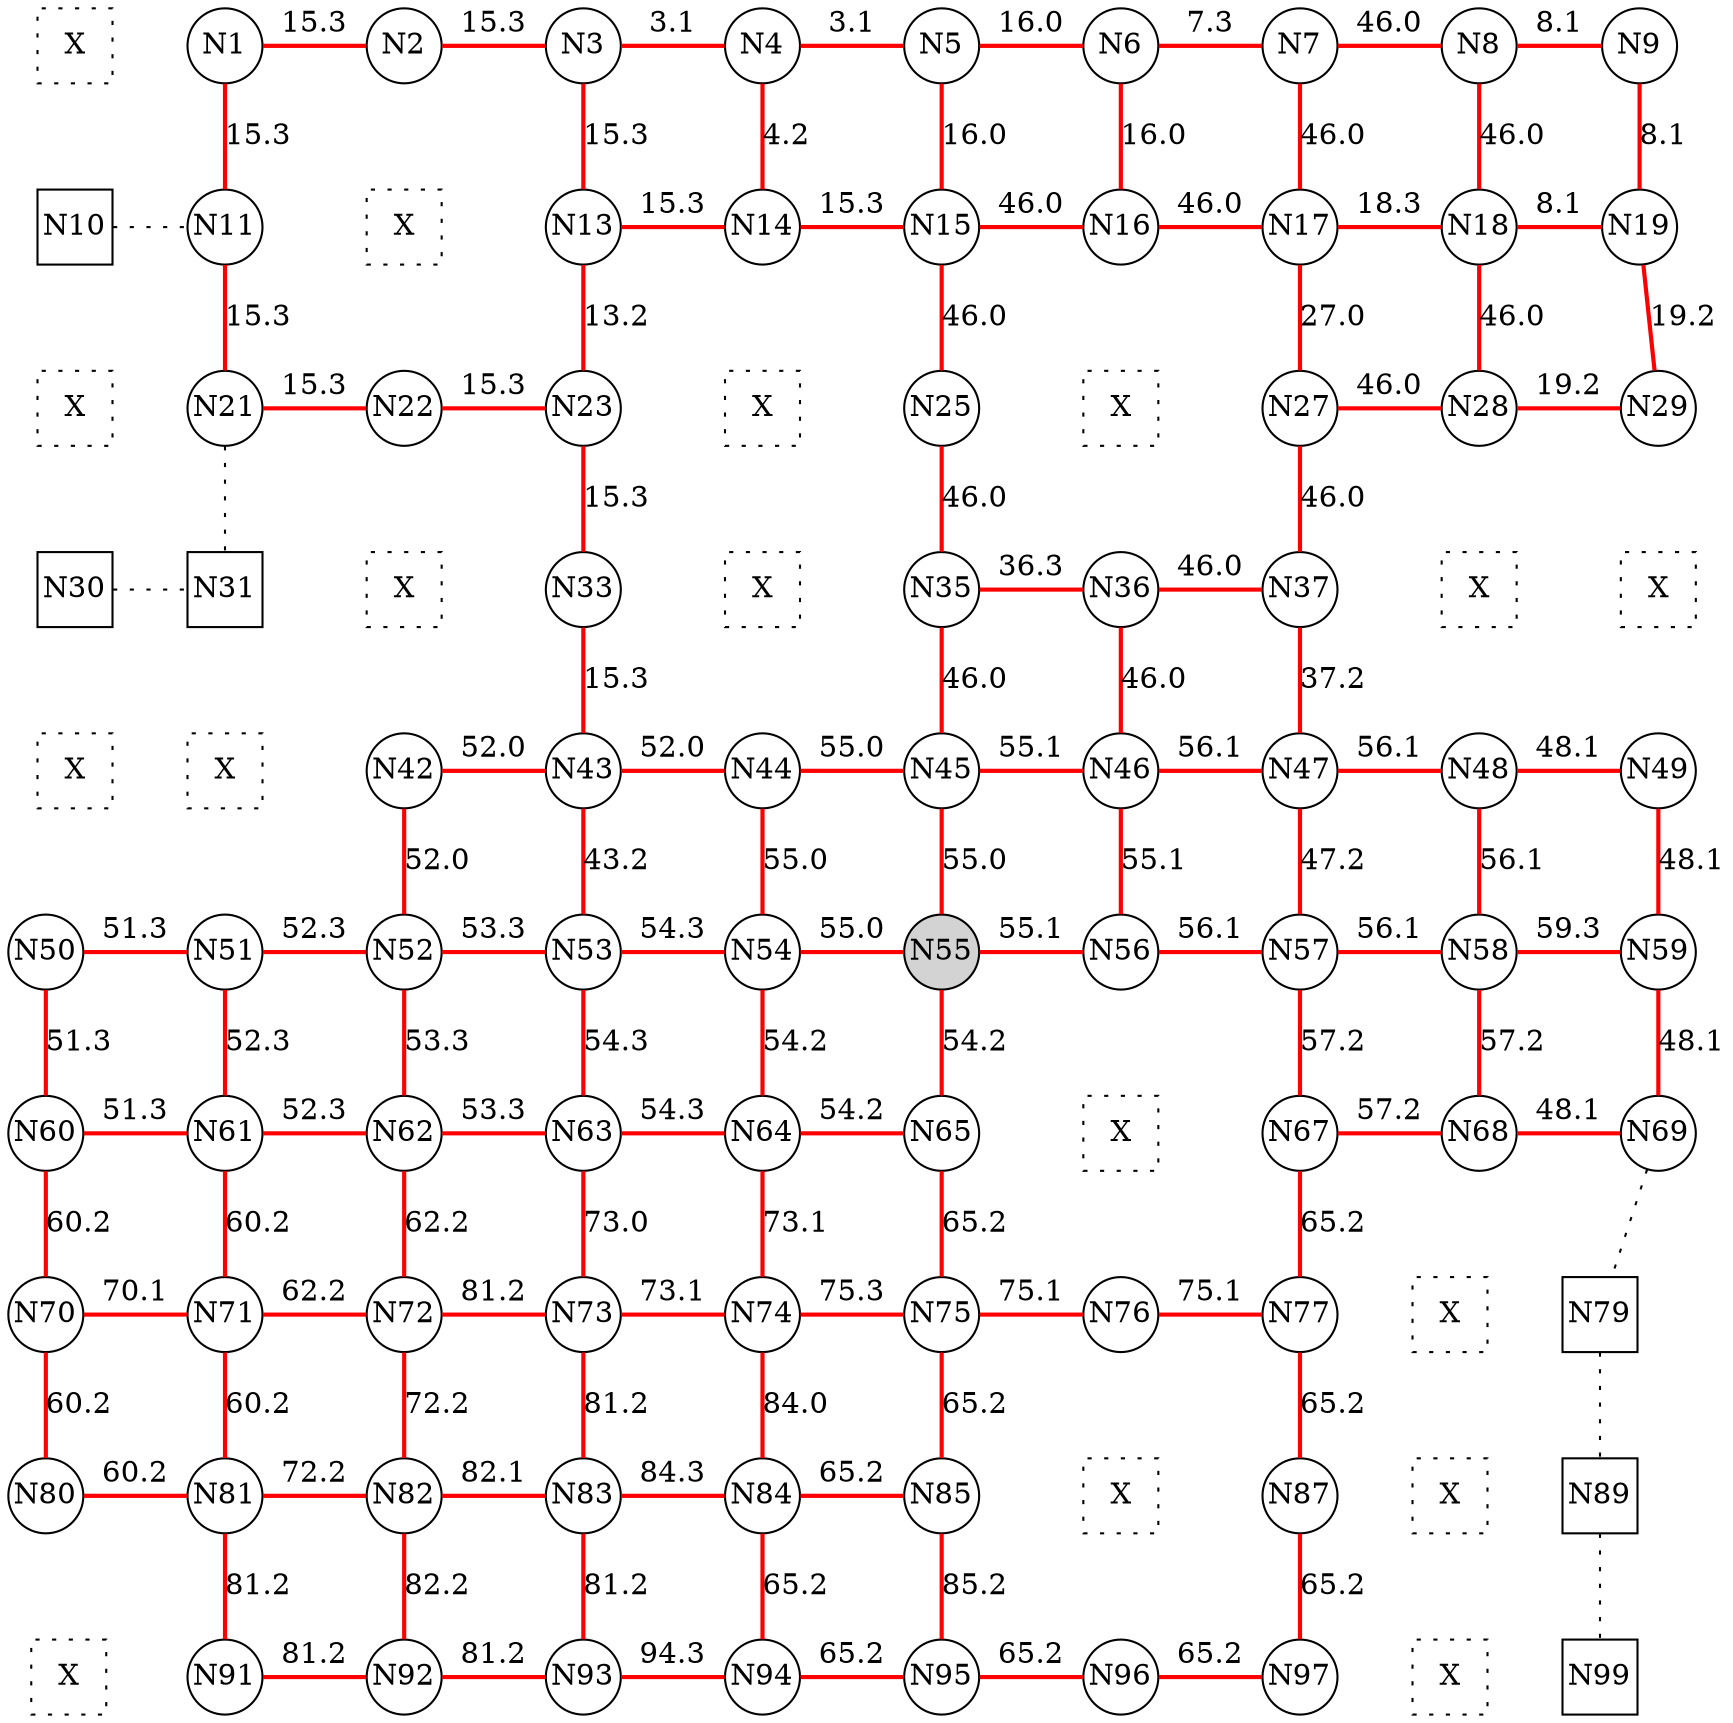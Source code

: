 
 digraph G { graph [layout=dot] 
 {rank=same; N0 [shape=square, style=dotted, fixedsize=true, label=X]; N1 [shape=circle, fixedsize=true]; N2 [shape=circle, fixedsize=true]; N3 [shape=circle, fixedsize=true]; N4 [shape=circle, fixedsize=true]; N5 [shape=circle, fixedsize=true]; N6 [shape=circle, fixedsize=true]; N7 [shape=circle, fixedsize=true]; N8 [shape=circle, fixedsize=true]; N9 [shape=circle, fixedsize=true];  }
 {rank=same; N10 [shape=square, fixedsize=true]; N11 [shape=circle, fixedsize=true]; N12 [shape=square, style=dotted, fixedsize=true, label=X]; N13 [shape=circle, fixedsize=true]; N14 [shape=circle, fixedsize=true]; N15 [shape=circle, fixedsize=true]; N16 [shape=circle, fixedsize=true]; N17 [shape=circle, fixedsize=true]; N18 [shape=circle, fixedsize=true]; N19 [shape=circle, fixedsize=true];  }
 {rank=same; N20 [shape=square, style=dotted, fixedsize=true, label=X]; N21 [shape=circle, fixedsize=true]; N22 [shape=circle, fixedsize=true]; N23 [shape=circle, fixedsize=true]; N24 [shape=square, style=dotted, fixedsize=true, label=X]; N25 [shape=circle, fixedsize=true]; N26 [shape=square, style=dotted, fixedsize=true, label=X]; N27 [shape=circle, fixedsize=true]; N28 [shape=circle, fixedsize=true]; N29 [shape=circle, fixedsize=true];  }
 {rank=same; N30 [shape=square, fixedsize=true]; N31 [shape=square, fixedsize=true]; N32 [shape=square, style=dotted, fixedsize=true, label=X]; N33 [shape=circle, fixedsize=true]; N34 [shape=square, style=dotted, fixedsize=true, label=X]; N35 [shape=circle, fixedsize=true]; N36 [shape=circle, fixedsize=true]; N37 [shape=circle, fixedsize=true]; N38 [shape=square, style=dotted, fixedsize=true, label=X]; N39 [shape=square, style=dotted, fixedsize=true, label=X];  }
 {rank=same; N40 [shape=square, style=dotted, fixedsize=true, label=X]; N41 [shape=square, style=dotted, fixedsize=true, label=X]; N42 [shape=circle, fixedsize=true]; N43 [shape=circle, fixedsize=true]; N44 [shape=circle, fixedsize=true]; N45 [shape=circle, fixedsize=true]; N46 [shape=circle, fixedsize=true]; N47 [shape=circle, fixedsize=true]; N48 [shape=circle, fixedsize=true]; N49 [shape=circle, fixedsize=true];  }
 {rank=same; N50 [shape=circle, fixedsize=true]; N51 [shape=circle, fixedsize=true]; N52 [shape=circle, fixedsize=true]; N53 [shape=circle, fixedsize=true]; N54 [shape=circle, fixedsize=true]; N55 [shape=circle, style=filled, fixedsize=true]; N56 [shape=circle, fixedsize=true]; N57 [shape=circle, fixedsize=true]; N58 [shape=circle, fixedsize=true]; N59 [shape=circle, fixedsize=true];  }
 {rank=same; N60 [shape=circle, fixedsize=true]; N61 [shape=circle, fixedsize=true]; N62 [shape=circle, fixedsize=true]; N63 [shape=circle, fixedsize=true]; N64 [shape=circle, fixedsize=true]; N65 [shape=circle, fixedsize=true]; N66 [shape=square, style=dotted, fixedsize=true, label=X]; N67 [shape=circle, fixedsize=true]; N68 [shape=circle, fixedsize=true]; N69 [shape=circle, fixedsize=true];  }
 {rank=same; N70 [shape=circle, fixedsize=true]; N71 [shape=circle, fixedsize=true]; N72 [shape=circle, fixedsize=true]; N73 [shape=circle, fixedsize=true]; N74 [shape=circle, fixedsize=true]; N75 [shape=circle, fixedsize=true]; N76 [shape=circle, fixedsize=true]; N77 [shape=circle, fixedsize=true]; N78 [shape=square, style=dotted, fixedsize=true, label=X]; N79 [shape=square, fixedsize=true];  }
 {rank=same; N80 [shape=circle, fixedsize=true]; N81 [shape=circle, fixedsize=true]; N82 [shape=circle, fixedsize=true]; N83 [shape=circle, fixedsize=true]; N84 [shape=circle, fixedsize=true]; N85 [shape=circle, fixedsize=true]; N86 [shape=square, style=dotted, fixedsize=true, label=X]; N87 [shape=circle, fixedsize=true]; N88 [shape=square, style=dotted, fixedsize=true, label=X]; N89 [shape=square, fixedsize=true];  }
 {rank=same; N90 [shape=square, style=dotted, fixedsize=true, label=X]; N91 [shape=circle, fixedsize=true]; N92 [shape=circle, fixedsize=true]; N93 [shape=circle, fixedsize=true]; N94 [shape=circle, fixedsize=true]; N95 [shape=circle, fixedsize=true]; N96 [shape=circle, fixedsize=true]; N97 [shape=circle, fixedsize=true]; N98 [shape=square, style=dotted, fixedsize=true, label=X]; N99 [shape=square, fixedsize=true];  }
N0->N1 [dir=none, style=invis, label=" "]
N1->N2 [dir=none, color=red, style=bold, label="15.3"]
N2->N3 [dir=none, color=red, style=bold, label="15.3"]
N3->N4 [dir=none, color=red, style=bold, label="3.1"]
N4->N5 [dir=none, color=red, style=bold, label="3.1"]
N5->N6 [dir=none, color=red, style=bold, label="16.0"]
N6->N7 [dir=none, color=red, style=bold, label="7.3"]
N7->N8 [dir=none, color=red, style=bold, label="46.0"]
N8->N9 [dir=none, color=red, style=bold, label="8.1"]
N10->N11 [dir=none, style=dotted, label=""]
N11->N12 [dir=none, style=invis, label=" "]
N12->N13 [dir=none, style=invis, label=" "]
N13->N14 [dir=none, color=red, style=bold, label="15.3"]
N14->N15 [dir=none, color=red, style=bold, label="15.3"]
N15->N16 [dir=none, color=red, style=bold, label="46.0"]
N16->N17 [dir=none, color=red, style=bold, label="46.0"]
N17->N18 [dir=none, color=red, style=bold, label="18.3"]
N18->N19 [dir=none, color=red, style=bold, label="8.1"]
N20->N21 [dir=none, style=invis, label=" "]
N21->N22 [dir=none, color=red, style=bold, label="15.3"]
N22->N23 [dir=none, color=red, style=bold, label="15.3"]
N23->N24 [dir=none, style=invis, label=" "]
N24->N25 [dir=none, style=invis, label=" "]
N25->N26 [dir=none, style=invis, label=" "]
N26->N27 [dir=none, style=invis, label=" "]
N27->N28 [dir=none, color=red, style=bold, label="46.0"]
N28->N29 [dir=none, color=red, style=bold, label="19.2"]
N30->N31 [dir=none, style=dotted, label=""]
N31->N32 [dir=none, style=invis, label=" "]
N32->N33 [dir=none, style=invis, label=" "]
N33->N34 [dir=none, style=invis, label=" "]
N34->N35 [dir=none, style=invis, label=" "]
N35->N36 [dir=none, color=red, style=bold, label="36.3"]
N36->N37 [dir=none, color=red, style=bold, label="46.0"]
N37->N38 [dir=none, style=invis, label=" "]
N38->N39 [dir=none, style=invis, label=" "]
N40->N41 [dir=none, style=invis, label=" "]
N41->N42 [dir=none, style=invis, label=" "]
N42->N43 [dir=none, color=red, style=bold, label="52.0"]
N43->N44 [dir=none, color=red, style=bold, label="52.0"]
N44->N45 [dir=none, color=red, style=bold, label="55.0"]
N45->N46 [dir=none, color=red, style=bold, label="55.1"]
N46->N47 [dir=none, color=red, style=bold, label="56.1"]
N47->N48 [dir=none, color=red, style=bold, label="56.1"]
N48->N49 [dir=none, color=red, style=bold, label="48.1"]
N50->N51 [dir=none, color=red, style=bold, label="51.3"]
N51->N52 [dir=none, color=red, style=bold, label="52.3"]
N52->N53 [dir=none, color=red, style=bold, label="53.3"]
N53->N54 [dir=none, color=red, style=bold, label="54.3"]
N54->N55 [dir=none, color=red, style=bold, label="55.0"]
N55->N56 [dir=none, color=red, style=bold, label="55.1"]
N56->N57 [dir=none, color=red, style=bold, label="56.1"]
N57->N58 [dir=none, color=red, style=bold, label="56.1"]
N58->N59 [dir=none, color=red, style=bold, label="59.3"]
N60->N61 [dir=none, color=red, style=bold, label="51.3"]
N61->N62 [dir=none, color=red, style=bold, label="52.3"]
N62->N63 [dir=none, color=red, style=bold, label="53.3"]
N63->N64 [dir=none, color=red, style=bold, label="54.3"]
N64->N65 [dir=none, color=red, style=bold, label="54.2"]
N65->N66 [dir=none, style=invis, label=" "]
N66->N67 [dir=none, style=invis, label=" "]
N67->N68 [dir=none, color=red, style=bold, label="57.2"]
N68->N69 [dir=none, color=red, style=bold, label="48.1"]
N70->N71 [dir=none, color=red, style=bold, label="70.1"]
N71->N72 [dir=none, color=red, style=bold, label="62.2"]
N72->N73 [dir=none, color=red, style=bold, label="81.2"]
N73->N74 [dir=none, color=red, style=bold, label="73.1"]
N74->N75 [dir=none, color=red, style=bold, label="75.3"]
N75->N76 [dir=none, color=red, style=bold, label="75.1"]
N76->N77 [dir=none, color=red, style=bold, label="75.1"]
N77->N78 [dir=none, style=invis, label=" "]
N78->N79 [dir=none, style=invis, label=" "]
N80->N81 [dir=none, color=red, style=bold, label="60.2"]
N81->N82 [dir=none, color=red, style=bold, label="72.2"]
N82->N83 [dir=none, color=red, style=bold, label="82.1"]
N83->N84 [dir=none, color=red, style=bold, label="84.3"]
N84->N85 [dir=none, color=red, style=bold, label="65.2"]
N85->N86 [dir=none, style=invis, label=" "]
N86->N87 [dir=none, style=invis, label=" "]
N87->N88 [dir=none, style=invis, label=" "]
N88->N89 [dir=none, style=invis, label=" "]
N90->N91 [dir=none, style=invis, label=" "]
N91->N92 [dir=none, color=red, style=bold, label="81.2"]
N92->N93 [dir=none, color=red, style=bold, label="81.2"]
N93->N94 [dir=none, color=red, style=bold, label="94.3"]
N94->N95 [dir=none, color=red, style=bold, label="65.2"]
N95->N96 [dir=none, color=red, style=bold, label="65.2"]
N96->N97 [dir=none, color=red, style=bold, label="65.2"]
N97->N98 [dir=none, style=invis, label=" "]
N98->N99 [dir=none, style=invis, label=" "]
N0->N10 [dir=none, style=invis, label=" "]
N10->N20 [dir=none, style=invis, label=" "]
N20->N30 [dir=none, style=invis, label=" "]
N30->N40 [dir=none, style=invis, label=" "]
N40->N50 [dir=none, style=invis, label=" "]
N50->N60 [dir=none, color=red, style=bold, label="51.3"]
N60->N70 [dir=none, color=red, style=bold, label="60.2"]
N70->N80 [dir=none, color=red, style=bold, label="60.2"]
N80->N90 [dir=none, style=invis, label=" "]
N1->N11 [dir=none, color=red, style=bold, label="15.3"]
N11->N21 [dir=none, color=red, style=bold, label="15.3"]
N21->N31 [dir=none, style=dotted, label=""]
N31->N41 [dir=none, style=invis, label=" "]
N41->N51 [dir=none, style=invis, label=" "]
N51->N61 [dir=none, color=red, style=bold, label="52.3"]
N61->N71 [dir=none, color=red, style=bold, label="60.2"]
N71->N81 [dir=none, color=red, style=bold, label="60.2"]
N81->N91 [dir=none, color=red, style=bold, label="81.2"]
N2->N12 [dir=none, style=invis, label=" "]
N12->N22 [dir=none, style=invis, label=" "]
N22->N32 [dir=none, style=invis, label=" "]
N32->N42 [dir=none, style=invis, label=" "]
N42->N52 [dir=none, color=red, style=bold, label="52.0"]
N52->N62 [dir=none, color=red, style=bold, label="53.3"]
N62->N72 [dir=none, color=red, style=bold, label="62.2"]
N72->N82 [dir=none, color=red, style=bold, label="72.2"]
N82->N92 [dir=none, color=red, style=bold, label="82.2"]
N3->N13 [dir=none, color=red, style=bold, label="15.3"]
N13->N23 [dir=none, color=red, style=bold, label="13.2"]
N23->N33 [dir=none, color=red, style=bold, label="15.3"]
N33->N43 [dir=none, color=red, style=bold, label="15.3"]
N43->N53 [dir=none, color=red, style=bold, label="43.2"]
N53->N63 [dir=none, color=red, style=bold, label="54.3"]
N63->N73 [dir=none, color=red, style=bold, label="73.0"]
N73->N83 [dir=none, color=red, style=bold, label="81.2"]
N83->N93 [dir=none, color=red, style=bold, label="81.2"]
N4->N14 [dir=none, color=red, style=bold, label="4.2"]
N14->N24 [dir=none, style=invis, label=" "]
N24->N34 [dir=none, style=invis, label=" "]
N34->N44 [dir=none, style=invis, label=" "]
N44->N54 [dir=none, color=red, style=bold, label="55.0"]
N54->N64 [dir=none, color=red, style=bold, label="54.2"]
N64->N74 [dir=none, color=red, style=bold, label="73.1"]
N74->N84 [dir=none, color=red, style=bold, label="84.0"]
N84->N94 [dir=none, color=red, style=bold, label="65.2"]
N5->N15 [dir=none, color=red, style=bold, label="16.0"]
N15->N25 [dir=none, color=red, style=bold, label="46.0"]
N25->N35 [dir=none, color=red, style=bold, label="46.0"]
N35->N45 [dir=none, color=red, style=bold, label="46.0"]
N45->N55 [dir=none, color=red, style=bold, label="55.0"]
N55->N65 [dir=none, color=red, style=bold, label="54.2"]
N65->N75 [dir=none, color=red, style=bold, label="65.2"]
N75->N85 [dir=none, color=red, style=bold, label="65.2"]
N85->N95 [dir=none, color=red, style=bold, label="85.2"]
N6->N16 [dir=none, color=red, style=bold, label="16.0"]
N16->N26 [dir=none, style=invis, label=" "]
N26->N36 [dir=none, style=invis, label=" "]
N36->N46 [dir=none, color=red, style=bold, label="46.0"]
N46->N56 [dir=none, color=red, style=bold, label="55.1"]
N56->N66 [dir=none, style=invis, label=" "]
N66->N76 [dir=none, style=invis, label=" "]
N76->N86 [dir=none, style=invis, label=" "]
N86->N96 [dir=none, style=invis, label=" "]
N7->N17 [dir=none, color=red, style=bold, label="46.0"]
N17->N27 [dir=none, color=red, style=bold, label="27.0"]
N27->N37 [dir=none, color=red, style=bold, label="46.0"]
N37->N47 [dir=none, color=red, style=bold, label="37.2"]
N47->N57 [dir=none, color=red, style=bold, label="47.2"]
N57->N67 [dir=none, color=red, style=bold, label="57.2"]
N67->N77 [dir=none, color=red, style=bold, label="65.2"]
N77->N87 [dir=none, color=red, style=bold, label="65.2"]
N87->N97 [dir=none, color=red, style=bold, label="65.2"]
N8->N18 [dir=none, color=red, style=bold, label="46.0"]
N18->N28 [dir=none, color=red, style=bold, label="46.0"]
N28->N38 [dir=none, style=invis, label=" "]
N38->N48 [dir=none, style=invis, label=" "]
N48->N58 [dir=none, color=red, style=bold, label="56.1"]
N58->N68 [dir=none, color=red, style=bold, label="57.2"]
N68->N78 [dir=none, style=invis, label=" "]
N78->N88 [dir=none, style=invis, label=" "]
N88->N98 [dir=none, style=invis, label=" "]
N9->N19 [dir=none, color=red, style=bold, label="8.1"]
N19->N29 [dir=none, color=red, style=bold, label="19.2"]
N29->N39 [dir=none, style=invis, label=" "]
N39->N49 [dir=none, style=invis, label=" "]
N49->N59 [dir=none, color=red, style=bold, label="48.1"]
N59->N69 [dir=none, color=red, style=bold, label="48.1"]
N69->N79 [dir=none, style=dotted, label=""]
N79->N89 [dir=none, style=dotted, label=""]
N89->N99 [dir=none, style=dotted, label=""]
 }